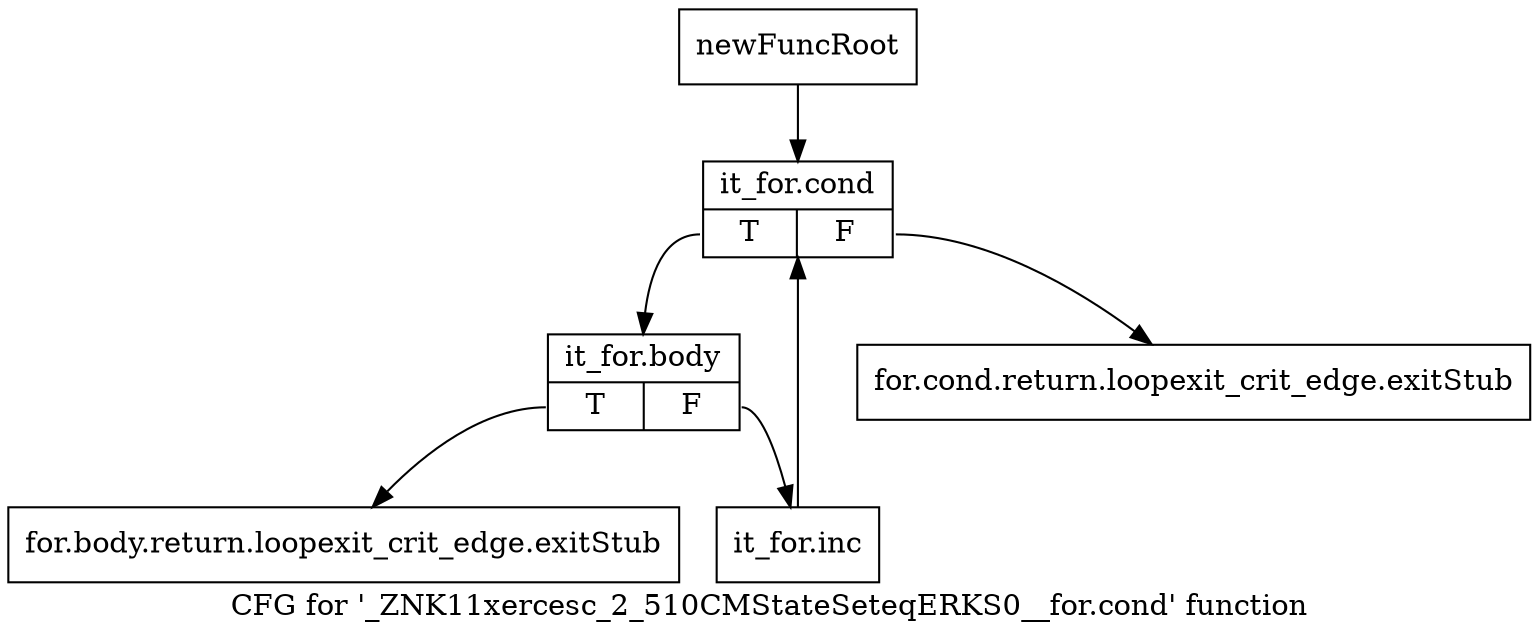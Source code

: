 digraph "CFG for '_ZNK11xercesc_2_510CMStateSeteqERKS0__for.cond' function" {
	label="CFG for '_ZNK11xercesc_2_510CMStateSeteqERKS0__for.cond' function";

	Node0x973bd70 [shape=record,label="{newFuncRoot}"];
	Node0x973bd70 -> Node0x973be60;
	Node0x973bdc0 [shape=record,label="{for.cond.return.loopexit_crit_edge.exitStub}"];
	Node0x973be10 [shape=record,label="{for.body.return.loopexit_crit_edge.exitStub}"];
	Node0x973be60 [shape=record,label="{it_for.cond|{<s0>T|<s1>F}}"];
	Node0x973be60:s0 -> Node0x973beb0;
	Node0x973be60:s1 -> Node0x973bdc0;
	Node0x973beb0 [shape=record,label="{it_for.body|{<s0>T|<s1>F}}"];
	Node0x973beb0:s0 -> Node0x973be10;
	Node0x973beb0:s1 -> Node0x973bf00;
	Node0x973bf00 [shape=record,label="{it_for.inc}"];
	Node0x973bf00 -> Node0x973be60;
}
